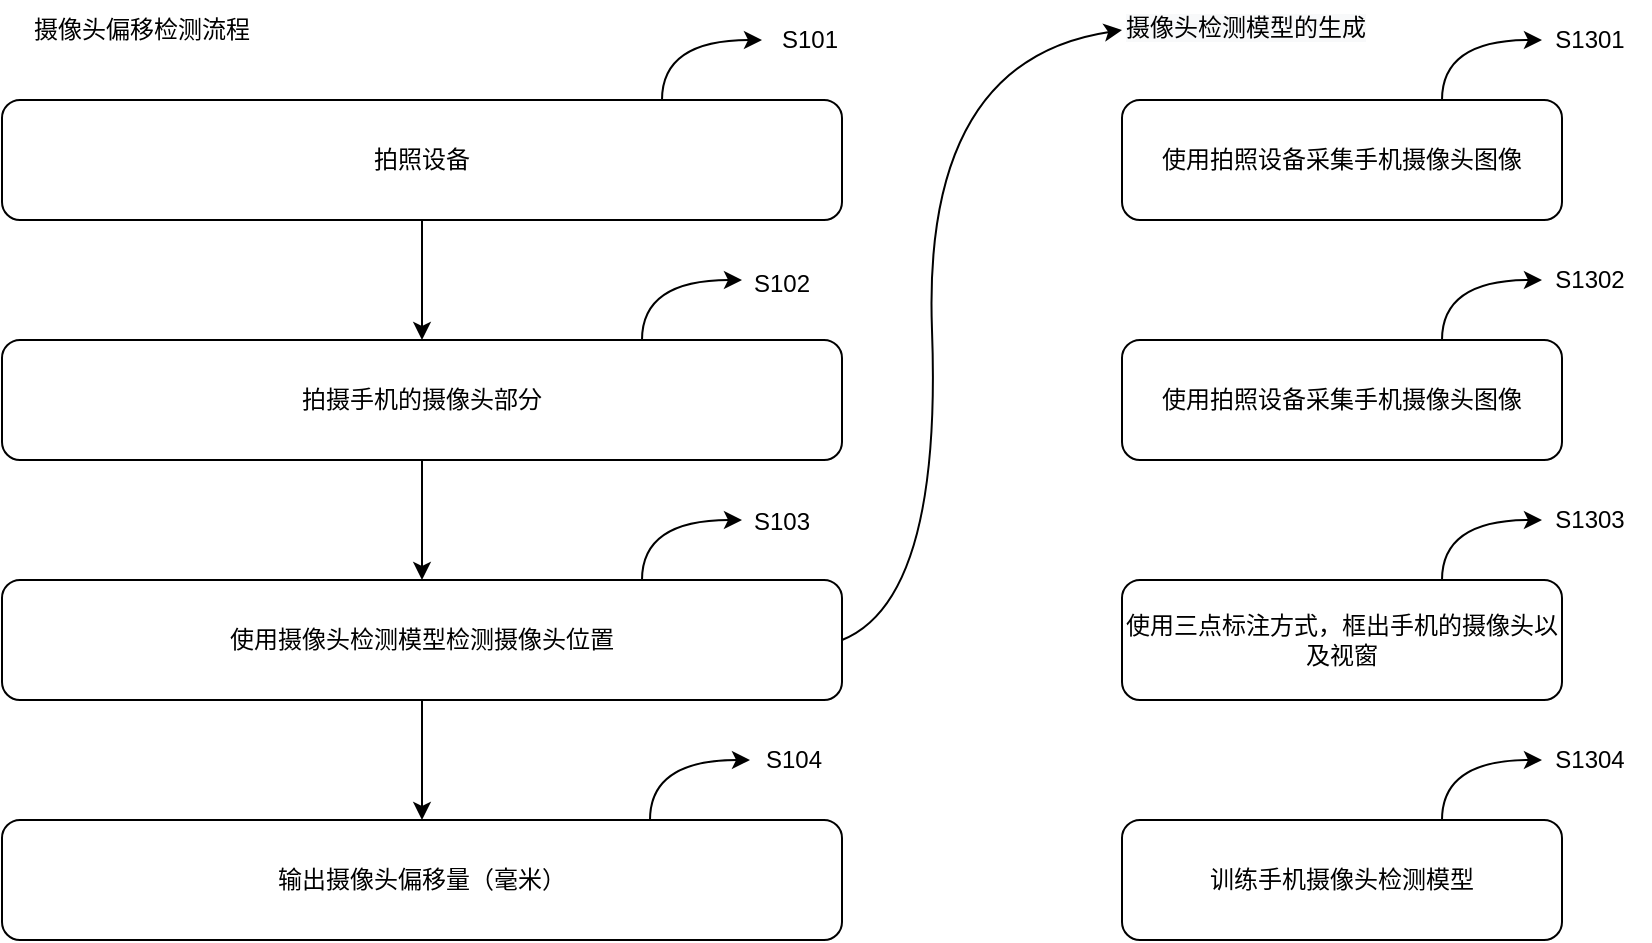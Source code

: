 <mxfile version="20.2.3" type="github">
  <diagram id="LQCwRZKgoIBiFygb9zde" name="Page-1">
    <mxGraphModel dx="1185" dy="635" grid="1" gridSize="10" guides="1" tooltips="1" connect="1" arrows="1" fold="1" page="1" pageScale="1" pageWidth="827" pageHeight="1169" math="0" shadow="0">
      <root>
        <mxCell id="0" />
        <mxCell id="1" parent="0" />
        <mxCell id="h5VG_YQ8Y018yJzzJiq5-6" value="" style="edgeStyle=orthogonalEdgeStyle;rounded=0;orthogonalLoop=1;jettySize=auto;html=1;" edge="1" parent="1" source="h5VG_YQ8Y018yJzzJiq5-1" target="h5VG_YQ8Y018yJzzJiq5-3">
          <mxGeometry relative="1" as="geometry" />
        </mxCell>
        <mxCell id="h5VG_YQ8Y018yJzzJiq5-1" value="拍照设备" style="rounded=1;whiteSpace=wrap;html=1;" vertex="1" parent="1">
          <mxGeometry x="40" y="120" width="420" height="60" as="geometry" />
        </mxCell>
        <mxCell id="h5VG_YQ8Y018yJzzJiq5-7" value="" style="edgeStyle=orthogonalEdgeStyle;rounded=0;orthogonalLoop=1;jettySize=auto;html=1;" edge="1" parent="1" source="h5VG_YQ8Y018yJzzJiq5-3" target="h5VG_YQ8Y018yJzzJiq5-4">
          <mxGeometry relative="1" as="geometry" />
        </mxCell>
        <mxCell id="h5VG_YQ8Y018yJzzJiq5-3" value="拍摄手机的摄像头部分" style="rounded=1;whiteSpace=wrap;html=1;" vertex="1" parent="1">
          <mxGeometry x="40" y="240" width="420" height="60" as="geometry" />
        </mxCell>
        <mxCell id="h5VG_YQ8Y018yJzzJiq5-8" value="" style="edgeStyle=orthogonalEdgeStyle;rounded=0;orthogonalLoop=1;jettySize=auto;html=1;" edge="1" parent="1" source="h5VG_YQ8Y018yJzzJiq5-4" target="h5VG_YQ8Y018yJzzJiq5-5">
          <mxGeometry relative="1" as="geometry" />
        </mxCell>
        <mxCell id="h5VG_YQ8Y018yJzzJiq5-4" value="使用摄像头检测模型检测摄像头位置" style="rounded=1;whiteSpace=wrap;html=1;" vertex="1" parent="1">
          <mxGeometry x="40" y="360" width="420" height="60" as="geometry" />
        </mxCell>
        <mxCell id="h5VG_YQ8Y018yJzzJiq5-5" value="输出摄像头偏移量（毫米）" style="rounded=1;whiteSpace=wrap;html=1;" vertex="1" parent="1">
          <mxGeometry x="40" y="480" width="420" height="60" as="geometry" />
        </mxCell>
        <mxCell id="h5VG_YQ8Y018yJzzJiq5-9" value="使用拍照设备采集手机摄像头图像" style="rounded=1;whiteSpace=wrap;html=1;" vertex="1" parent="1">
          <mxGeometry x="600" y="120" width="220" height="60" as="geometry" />
        </mxCell>
        <mxCell id="h5VG_YQ8Y018yJzzJiq5-10" value="摄像头偏移检测流程" style="text;html=1;strokeColor=none;fillColor=none;align=center;verticalAlign=middle;whiteSpace=wrap;rounded=0;" vertex="1" parent="1">
          <mxGeometry x="40" y="70" width="140" height="30" as="geometry" />
        </mxCell>
        <mxCell id="h5VG_YQ8Y018yJzzJiq5-11" value="&lt;span style=&quot;color: rgb(0, 0, 0); font-family: Helvetica; font-size: 12px; font-style: normal; font-variant-ligatures: normal; font-variant-caps: normal; font-weight: 400; letter-spacing: normal; orphans: 2; text-align: center; text-indent: 0px; text-transform: none; widows: 2; word-spacing: 0px; -webkit-text-stroke-width: 0px; background-color: rgb(248, 249, 250); text-decoration-thickness: initial; text-decoration-style: initial; text-decoration-color: initial; float: none; display: inline !important;&quot;&gt;摄像头检测模型的生成&lt;/span&gt;" style="text;whiteSpace=wrap;html=1;" vertex="1" parent="1">
          <mxGeometry x="600" y="70" width="180" height="30" as="geometry" />
        </mxCell>
        <mxCell id="h5VG_YQ8Y018yJzzJiq5-12" value="" style="curved=1;endArrow=classic;html=1;rounded=0;exitX=1;exitY=0.5;exitDx=0;exitDy=0;entryX=0;entryY=0.5;entryDx=0;entryDy=0;" edge="1" parent="1" source="h5VG_YQ8Y018yJzzJiq5-4" target="h5VG_YQ8Y018yJzzJiq5-11">
          <mxGeometry width="50" height="50" relative="1" as="geometry">
            <mxPoint x="400" y="420" as="sourcePoint" />
            <mxPoint x="590" y="95" as="targetPoint" />
            <Array as="points">
              <mxPoint x="510" y="370" />
              <mxPoint x="500" y="100" />
            </Array>
          </mxGeometry>
        </mxCell>
        <mxCell id="h5VG_YQ8Y018yJzzJiq5-13" value="使用拍照设备采集手机摄像头图像" style="rounded=1;whiteSpace=wrap;html=1;" vertex="1" parent="1">
          <mxGeometry x="600" y="240" width="220" height="60" as="geometry" />
        </mxCell>
        <mxCell id="h5VG_YQ8Y018yJzzJiq5-14" value="使用三点标注方式，框出手机的摄像头以及视窗" style="rounded=1;whiteSpace=wrap;html=1;" vertex="1" parent="1">
          <mxGeometry x="600" y="360" width="220" height="60" as="geometry" />
        </mxCell>
        <mxCell id="h5VG_YQ8Y018yJzzJiq5-15" value="训练手机摄像头检测模型" style="rounded=1;whiteSpace=wrap;html=1;" vertex="1" parent="1">
          <mxGeometry x="600" y="480" width="220" height="60" as="geometry" />
        </mxCell>
        <mxCell id="h5VG_YQ8Y018yJzzJiq5-16" value="S101" style="text;html=1;strokeColor=none;fillColor=none;align=center;verticalAlign=middle;whiteSpace=wrap;rounded=0;" vertex="1" parent="1">
          <mxGeometry x="414" y="75" width="60" height="30" as="geometry" />
        </mxCell>
        <mxCell id="h5VG_YQ8Y018yJzzJiq5-17" value="" style="curved=1;endArrow=classic;html=1;rounded=0;" edge="1" parent="1">
          <mxGeometry width="50" height="50" relative="1" as="geometry">
            <mxPoint x="364" y="480" as="sourcePoint" />
            <mxPoint x="414" y="450" as="targetPoint" />
            <Array as="points">
              <mxPoint x="364" y="450" />
            </Array>
          </mxGeometry>
        </mxCell>
        <mxCell id="h5VG_YQ8Y018yJzzJiq5-18" value="" style="curved=1;endArrow=classic;html=1;rounded=0;" edge="1" parent="1">
          <mxGeometry width="50" height="50" relative="1" as="geometry">
            <mxPoint x="360" y="360" as="sourcePoint" />
            <mxPoint x="410" y="330" as="targetPoint" />
            <Array as="points">
              <mxPoint x="360" y="330" />
            </Array>
          </mxGeometry>
        </mxCell>
        <mxCell id="h5VG_YQ8Y018yJzzJiq5-19" value="" style="curved=1;endArrow=classic;html=1;rounded=0;" edge="1" parent="1">
          <mxGeometry width="50" height="50" relative="1" as="geometry">
            <mxPoint x="360" y="240" as="sourcePoint" />
            <mxPoint x="410" y="210" as="targetPoint" />
            <Array as="points">
              <mxPoint x="360" y="210" />
            </Array>
          </mxGeometry>
        </mxCell>
        <mxCell id="h5VG_YQ8Y018yJzzJiq5-20" value="" style="curved=1;endArrow=classic;html=1;rounded=0;" edge="1" parent="1">
          <mxGeometry width="50" height="50" relative="1" as="geometry">
            <mxPoint x="370" y="120" as="sourcePoint" />
            <mxPoint x="420" y="90" as="targetPoint" />
            <Array as="points">
              <mxPoint x="370" y="90" />
            </Array>
          </mxGeometry>
        </mxCell>
        <mxCell id="h5VG_YQ8Y018yJzzJiq5-21" value="S104" style="text;html=1;strokeColor=none;fillColor=none;align=center;verticalAlign=middle;whiteSpace=wrap;rounded=0;" vertex="1" parent="1">
          <mxGeometry x="406" y="435" width="60" height="30" as="geometry" />
        </mxCell>
        <mxCell id="h5VG_YQ8Y018yJzzJiq5-22" value="S103" style="text;html=1;strokeColor=none;fillColor=none;align=center;verticalAlign=middle;whiteSpace=wrap;rounded=0;" vertex="1" parent="1">
          <mxGeometry x="400" y="316" width="60" height="30" as="geometry" />
        </mxCell>
        <mxCell id="h5VG_YQ8Y018yJzzJiq5-23" value="S102" style="text;html=1;strokeColor=none;fillColor=none;align=center;verticalAlign=middle;whiteSpace=wrap;rounded=0;" vertex="1" parent="1">
          <mxGeometry x="400" y="197" width="60" height="30" as="geometry" />
        </mxCell>
        <mxCell id="h5VG_YQ8Y018yJzzJiq5-24" value="S1301" style="text;html=1;strokeColor=none;fillColor=none;align=center;verticalAlign=middle;whiteSpace=wrap;rounded=0;" vertex="1" parent="1">
          <mxGeometry x="804" y="75" width="60" height="30" as="geometry" />
        </mxCell>
        <mxCell id="h5VG_YQ8Y018yJzzJiq5-25" value="" style="curved=1;endArrow=classic;html=1;rounded=0;" edge="1" parent="1">
          <mxGeometry width="50" height="50" relative="1" as="geometry">
            <mxPoint x="760" y="120" as="sourcePoint" />
            <mxPoint x="810" y="90" as="targetPoint" />
            <Array as="points">
              <mxPoint x="760" y="90" />
            </Array>
          </mxGeometry>
        </mxCell>
        <mxCell id="h5VG_YQ8Y018yJzzJiq5-30" value="S1304" style="text;html=1;strokeColor=none;fillColor=none;align=center;verticalAlign=middle;whiteSpace=wrap;rounded=0;" vertex="1" parent="1">
          <mxGeometry x="804" y="435" width="60" height="30" as="geometry" />
        </mxCell>
        <mxCell id="h5VG_YQ8Y018yJzzJiq5-31" value="" style="curved=1;endArrow=classic;html=1;rounded=0;" edge="1" parent="1">
          <mxGeometry width="50" height="50" relative="1" as="geometry">
            <mxPoint x="760" y="480" as="sourcePoint" />
            <mxPoint x="810" y="450" as="targetPoint" />
            <Array as="points">
              <mxPoint x="760" y="450" />
            </Array>
          </mxGeometry>
        </mxCell>
        <mxCell id="h5VG_YQ8Y018yJzzJiq5-32" value="S1302" style="text;html=1;strokeColor=none;fillColor=none;align=center;verticalAlign=middle;whiteSpace=wrap;rounded=0;" vertex="1" parent="1">
          <mxGeometry x="804" y="195" width="60" height="30" as="geometry" />
        </mxCell>
        <mxCell id="h5VG_YQ8Y018yJzzJiq5-33" value="" style="curved=1;endArrow=classic;html=1;rounded=0;" edge="1" parent="1">
          <mxGeometry width="50" height="50" relative="1" as="geometry">
            <mxPoint x="760" y="240" as="sourcePoint" />
            <mxPoint x="810" y="210" as="targetPoint" />
            <Array as="points">
              <mxPoint x="760" y="210" />
            </Array>
          </mxGeometry>
        </mxCell>
        <mxCell id="h5VG_YQ8Y018yJzzJiq5-34" value="S1303" style="text;html=1;strokeColor=none;fillColor=none;align=center;verticalAlign=middle;whiteSpace=wrap;rounded=0;" vertex="1" parent="1">
          <mxGeometry x="804" y="315" width="60" height="30" as="geometry" />
        </mxCell>
        <mxCell id="h5VG_YQ8Y018yJzzJiq5-35" value="" style="curved=1;endArrow=classic;html=1;rounded=0;" edge="1" parent="1">
          <mxGeometry width="50" height="50" relative="1" as="geometry">
            <mxPoint x="760" y="360" as="sourcePoint" />
            <mxPoint x="810" y="330" as="targetPoint" />
            <Array as="points">
              <mxPoint x="760" y="330" />
            </Array>
          </mxGeometry>
        </mxCell>
      </root>
    </mxGraphModel>
  </diagram>
</mxfile>
